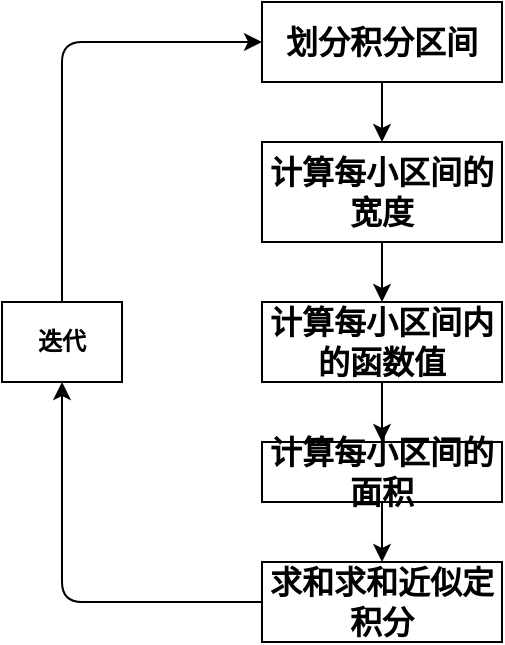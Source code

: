 <mxfile>
    <diagram id="3jGsL8bbZqZalO_3dAsH" name="第 1 页">
        <mxGraphModel dx="1070" dy="427" grid="1" gridSize="10" guides="1" tooltips="1" connect="1" arrows="1" fold="1" page="1" pageScale="1" pageWidth="827" pageHeight="1169" math="0" shadow="0">
            <root>
                <mxCell id="0"/>
                <mxCell id="1" parent="0"/>
                <mxCell id="7" style="edgeStyle=none;html=1;exitX=0.5;exitY=1;exitDx=0;exitDy=0;entryX=0.5;entryY=0;entryDx=0;entryDy=0;" edge="1" parent="1" source="2" target="3">
                    <mxGeometry relative="1" as="geometry"/>
                </mxCell>
                <mxCell id="2" value="&lt;b&gt;&lt;span style=&quot;font-size:12.0pt;font-family:宋体;&lt;br/&gt;mso-bidi-font-family:宋体;mso-font-kerning:1.0pt;mso-ansi-language:EN-US;&lt;br/&gt;mso-fareast-language:ZH-CN;mso-bidi-language:AR-SA&quot;&gt;划分积分区间&lt;/span&gt;&lt;/b&gt;" style="whiteSpace=wrap;html=1;" vertex="1" parent="1">
                    <mxGeometry x="300" y="70" width="120" height="40" as="geometry"/>
                </mxCell>
                <mxCell id="8" style="edgeStyle=none;html=1;exitX=0.5;exitY=1;exitDx=0;exitDy=0;" edge="1" parent="1" source="3" target="4">
                    <mxGeometry relative="1" as="geometry"/>
                </mxCell>
                <mxCell id="3" value="&lt;b&gt;&lt;span style=&quot;font-size:12.0pt;font-family:宋体;&lt;br/&gt;mso-bidi-font-family:宋体;mso-font-kerning:1.0pt;mso-ansi-language:EN-US;&lt;br/&gt;mso-fareast-language:ZH-CN;mso-bidi-language:AR-SA&quot;&gt;计算每小区间的宽度&lt;/span&gt;&lt;/b&gt;" style="whiteSpace=wrap;html=1;" vertex="1" parent="1">
                    <mxGeometry x="300" y="140" width="120" height="50" as="geometry"/>
                </mxCell>
                <mxCell id="9" style="edgeStyle=none;html=1;exitX=0.5;exitY=1;exitDx=0;exitDy=0;" edge="1" parent="1" source="4" target="5">
                    <mxGeometry relative="1" as="geometry"/>
                </mxCell>
                <mxCell id="4" value="&lt;b&gt;&lt;span style=&quot;font-size:12.0pt;font-family:宋体;&lt;br/&gt;mso-bidi-font-family:宋体;mso-font-kerning:1.0pt;mso-ansi-language:EN-US;&lt;br/&gt;mso-fareast-language:ZH-CN;mso-bidi-language:AR-SA&quot;&gt;计算每小区间内的函数值&lt;/span&gt;&lt;/b&gt;" style="whiteSpace=wrap;html=1;" vertex="1" parent="1">
                    <mxGeometry x="300" y="220" width="120" height="40" as="geometry"/>
                </mxCell>
                <mxCell id="10" style="edgeStyle=none;html=1;exitX=0.5;exitY=1;exitDx=0;exitDy=0;" edge="1" parent="1" source="5" target="6">
                    <mxGeometry relative="1" as="geometry"/>
                </mxCell>
                <mxCell id="5" value="&lt;b&gt;&lt;span style=&quot;font-size:12.0pt;font-family:宋体;&lt;br/&gt;mso-bidi-font-family:宋体;mso-font-kerning:1.0pt;mso-ansi-language:EN-US;&lt;br/&gt;mso-fareast-language:ZH-CN;mso-bidi-language:AR-SA&quot;&gt;计算每小区间的面积&lt;/span&gt;&lt;/b&gt;" style="whiteSpace=wrap;html=1;" vertex="1" parent="1">
                    <mxGeometry x="300" y="290" width="120" height="30" as="geometry"/>
                </mxCell>
                <mxCell id="12" style="edgeStyle=none;html=1;exitX=0;exitY=0.5;exitDx=0;exitDy=0;entryX=0.5;entryY=1;entryDx=0;entryDy=0;entryPerimeter=0;" edge="1" parent="1" source="6" target="11">
                    <mxGeometry relative="1" as="geometry">
                        <Array as="points">
                            <mxPoint x="200" y="370"/>
                        </Array>
                    </mxGeometry>
                </mxCell>
                <mxCell id="6" value="&lt;b&gt;&lt;span style=&quot;font-size:12.0pt;font-family:宋体;&lt;br/&gt;mso-bidi-font-family:宋体;mso-font-kerning:1.0pt;mso-ansi-language:EN-US;&lt;br/&gt;mso-fareast-language:ZH-CN;mso-bidi-language:AR-SA&quot;&gt;求和求和近似定积分&lt;/span&gt;&lt;/b&gt;" style="whiteSpace=wrap;html=1;" vertex="1" parent="1">
                    <mxGeometry x="300" y="350" width="120" height="40" as="geometry"/>
                </mxCell>
                <mxCell id="13" style="edgeStyle=none;html=1;exitX=0.5;exitY=0;exitDx=0;exitDy=0;entryX=0;entryY=0.5;entryDx=0;entryDy=0;" edge="1" parent="1" source="11" target="2">
                    <mxGeometry relative="1" as="geometry">
                        <Array as="points">
                            <mxPoint x="200" y="90"/>
                        </Array>
                    </mxGeometry>
                </mxCell>
                <mxCell id="11" value="&lt;b&gt;迭代&lt;/b&gt;" style="whiteSpace=wrap;html=1;" vertex="1" parent="1">
                    <mxGeometry x="170" y="220" width="60" height="40" as="geometry"/>
                </mxCell>
            </root>
        </mxGraphModel>
    </diagram>
</mxfile>